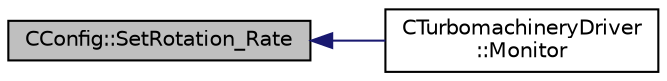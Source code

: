 digraph "CConfig::SetRotation_Rate"
{
  edge [fontname="Helvetica",fontsize="10",labelfontname="Helvetica",labelfontsize="10"];
  node [fontname="Helvetica",fontsize="10",shape=record];
  rankdir="LR";
  Node15483 [label="CConfig::SetRotation_Rate",height=0.2,width=0.4,color="black", fillcolor="grey75", style="filled", fontcolor="black"];
  Node15483 -> Node15484 [dir="back",color="midnightblue",fontsize="10",style="solid",fontname="Helvetica"];
  Node15484 [label="CTurbomachineryDriver\l::Monitor",height=0.2,width=0.4,color="black", fillcolor="white", style="filled",URL="$class_c_turbomachinery_driver.html#a41d7b50bbacef68eb5436293ebb2da4f",tooltip="Monitor the computation. "];
}
